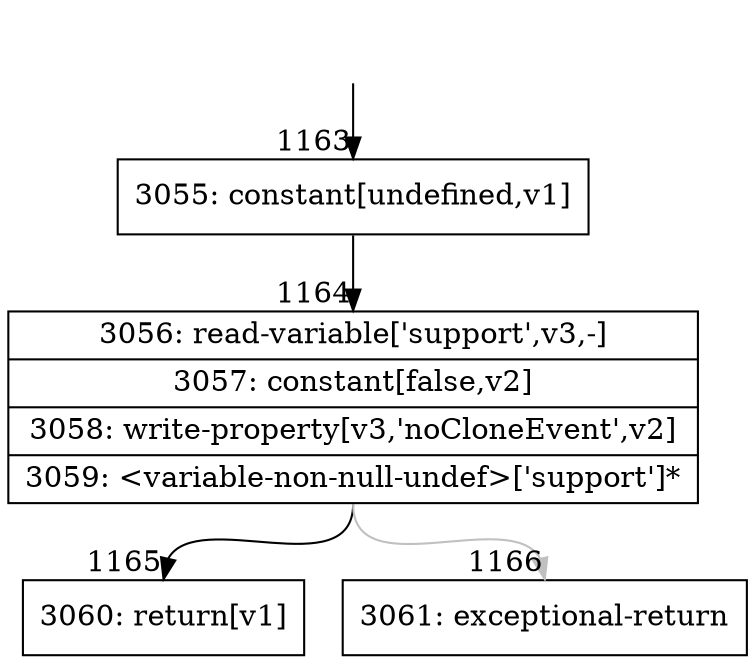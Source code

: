 digraph {
rankdir="TD"
BB_entry90[shape=none,label=""];
BB_entry90 -> BB1163 [tailport=s, headport=n, headlabel="    1163"]
BB1163 [shape=record label="{3055: constant[undefined,v1]}" ] 
BB1163 -> BB1164 [tailport=s, headport=n, headlabel="      1164"]
BB1164 [shape=record label="{3056: read-variable['support',v3,-]|3057: constant[false,v2]|3058: write-property[v3,'noCloneEvent',v2]|3059: \<variable-non-null-undef\>['support']*}" ] 
BB1164 -> BB1165 [tailport=s, headport=n, headlabel="      1165"]
BB1164 -> BB1166 [tailport=s, headport=n, color=gray, headlabel="      1166"]
BB1165 [shape=record label="{3060: return[v1]}" ] 
BB1166 [shape=record label="{3061: exceptional-return}" ] 
}
